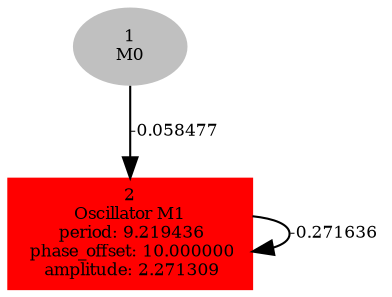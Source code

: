  digraph g{ forcelabels=true;
1[label=<1<BR/>M0>,color="grey",style=filled,fontsize=8];
2 [label=<2<BR />Oscillator M1<BR /> period: 9.219436<BR /> phase_offset: 10.000000<BR /> amplitude: 2.271309>, shape=box,color=red,style=filled,fontsize=8];1 -> 2[label="-0.058477 ",fontsize="8"];
2 -> 2[label="-0.271636 ",fontsize="8"];
 }
